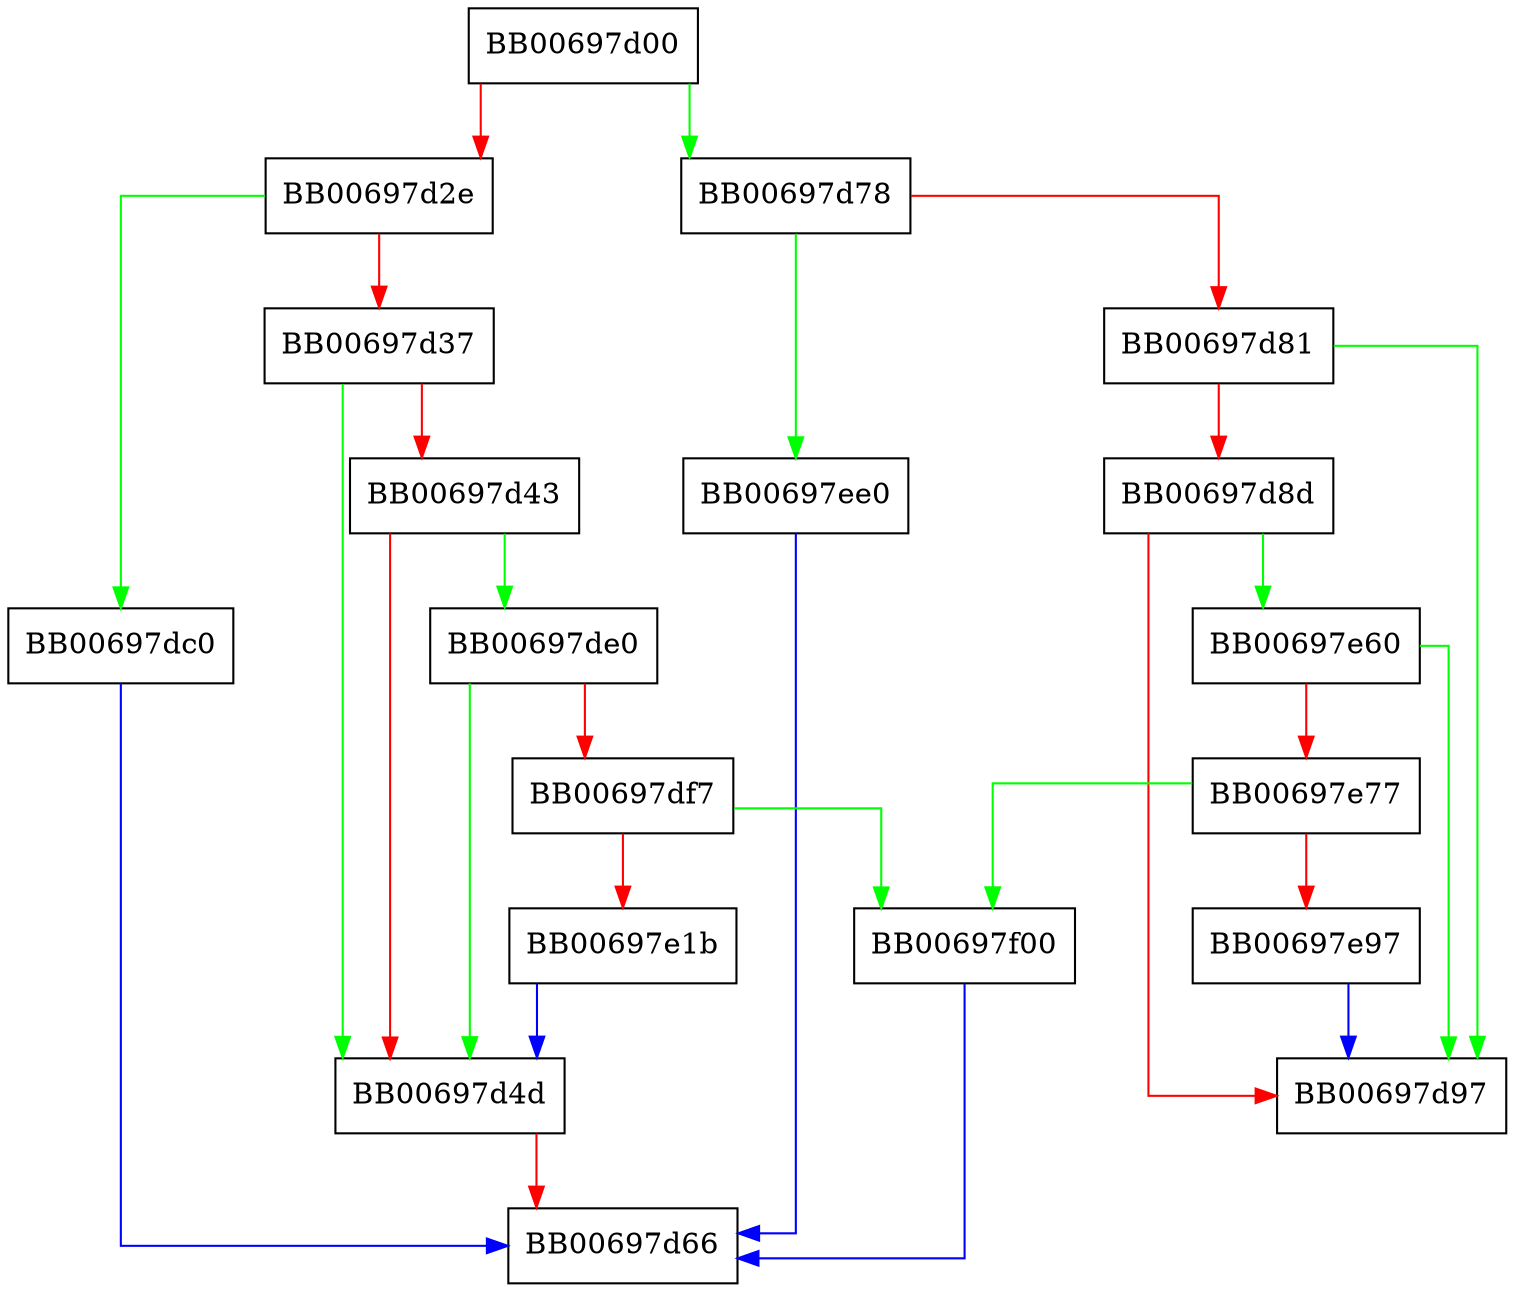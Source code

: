 digraph generic_aes_gcm_cipher_update {
  node [shape="box"];
  graph [splines=ortho];
  BB00697d00 -> BB00697d78 [color="green"];
  BB00697d00 -> BB00697d2e [color="red"];
  BB00697d2e -> BB00697dc0 [color="green"];
  BB00697d2e -> BB00697d37 [color="red"];
  BB00697d37 -> BB00697d4d [color="green"];
  BB00697d37 -> BB00697d43 [color="red"];
  BB00697d43 -> BB00697de0 [color="green"];
  BB00697d43 -> BB00697d4d [color="red"];
  BB00697d4d -> BB00697d66 [color="red"];
  BB00697d78 -> BB00697ee0 [color="green"];
  BB00697d78 -> BB00697d81 [color="red"];
  BB00697d81 -> BB00697d97 [color="green"];
  BB00697d81 -> BB00697d8d [color="red"];
  BB00697d8d -> BB00697e60 [color="green"];
  BB00697d8d -> BB00697d97 [color="red"];
  BB00697dc0 -> BB00697d66 [color="blue"];
  BB00697de0 -> BB00697d4d [color="green"];
  BB00697de0 -> BB00697df7 [color="red"];
  BB00697df7 -> BB00697f00 [color="green"];
  BB00697df7 -> BB00697e1b [color="red"];
  BB00697e1b -> BB00697d4d [color="blue"];
  BB00697e60 -> BB00697d97 [color="green"];
  BB00697e60 -> BB00697e77 [color="red"];
  BB00697e77 -> BB00697f00 [color="green"];
  BB00697e77 -> BB00697e97 [color="red"];
  BB00697e97 -> BB00697d97 [color="blue"];
  BB00697ee0 -> BB00697d66 [color="blue"];
  BB00697f00 -> BB00697d66 [color="blue"];
}